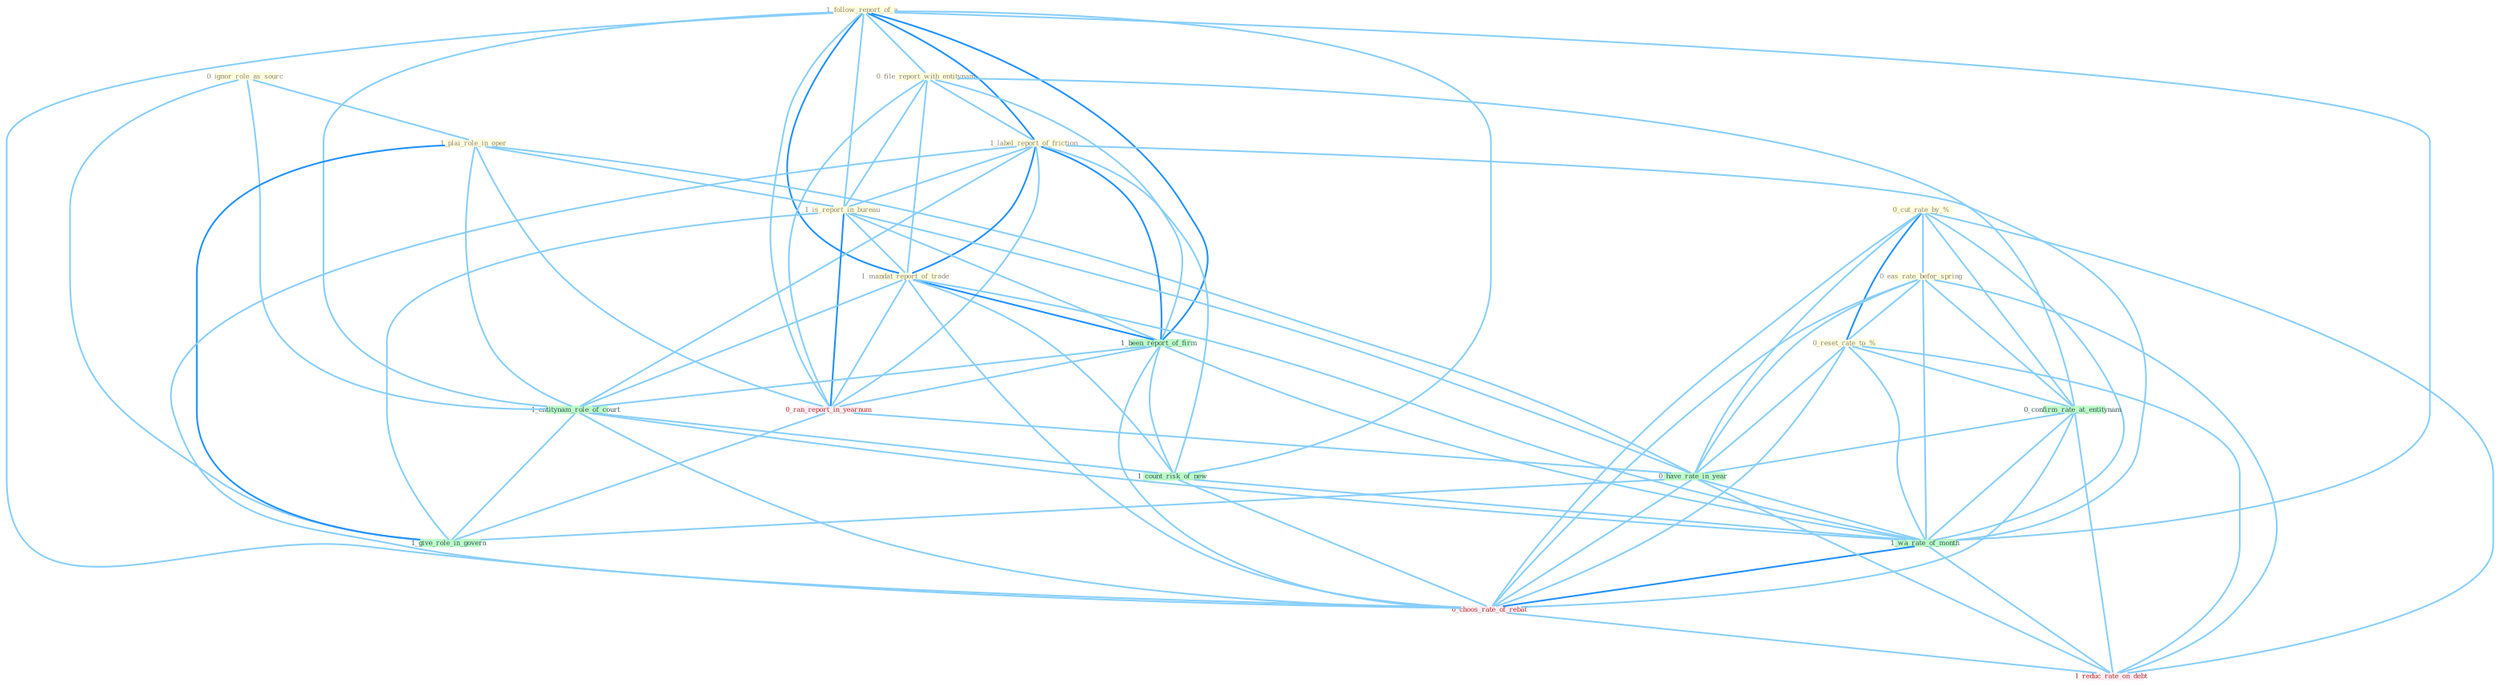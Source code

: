 Graph G{ 
    node
    [shape=polygon,style=filled,width=.5,height=.06,color="#BDFCC9",fixedsize=true,fontsize=4,
    fontcolor="#2f4f4f"];
    {node
    [color="#ffffe0", fontcolor="#8b7d6b"] "1_follow_report_of_a " "0_ignor_role_as_sourc " "0_cut_rate_by_% " "1_plai_role_in_oper " "0_file_report_with_entitynam " "1_label_report_of_friction " "1_is_report_in_bureau " "0_eas_rate_befor_spring " "0_reset_rate_to_% " "1_mandat_report_of_trade "}
{node [color="#fff0f5", fontcolor="#b22222"] "0_ran_report_in_yearnum " "0_choos_rate_of_rebat " "1_reduc_rate_on_debt "}
edge [color="#B0E2FF"];

	"1_follow_report_of_a " -- "0_file_report_with_entitynam " [w="1", color="#87cefa" ];
	"1_follow_report_of_a " -- "1_label_report_of_friction " [w="2", color="#1e90ff" , len=0.8];
	"1_follow_report_of_a " -- "1_is_report_in_bureau " [w="1", color="#87cefa" ];
	"1_follow_report_of_a " -- "1_mandat_report_of_trade " [w="2", color="#1e90ff" , len=0.8];
	"1_follow_report_of_a " -- "1_been_report_of_firm " [w="2", color="#1e90ff" , len=0.8];
	"1_follow_report_of_a " -- "1_entitynam_role_of_court " [w="1", color="#87cefa" ];
	"1_follow_report_of_a " -- "0_ran_report_in_yearnum " [w="1", color="#87cefa" ];
	"1_follow_report_of_a " -- "1_count_risk_of_new " [w="1", color="#87cefa" ];
	"1_follow_report_of_a " -- "1_wa_rate_of_month " [w="1", color="#87cefa" ];
	"1_follow_report_of_a " -- "0_choos_rate_of_rebat " [w="1", color="#87cefa" ];
	"0_ignor_role_as_sourc " -- "1_plai_role_in_oper " [w="1", color="#87cefa" ];
	"0_ignor_role_as_sourc " -- "1_entitynam_role_of_court " [w="1", color="#87cefa" ];
	"0_ignor_role_as_sourc " -- "1_give_role_in_govern " [w="1", color="#87cefa" ];
	"0_cut_rate_by_% " -- "0_eas_rate_befor_spring " [w="1", color="#87cefa" ];
	"0_cut_rate_by_% " -- "0_reset_rate_to_% " [w="2", color="#1e90ff" , len=0.8];
	"0_cut_rate_by_% " -- "0_confirm_rate_at_entitynam " [w="1", color="#87cefa" ];
	"0_cut_rate_by_% " -- "0_have_rate_in_year " [w="1", color="#87cefa" ];
	"0_cut_rate_by_% " -- "1_wa_rate_of_month " [w="1", color="#87cefa" ];
	"0_cut_rate_by_% " -- "0_choos_rate_of_rebat " [w="1", color="#87cefa" ];
	"0_cut_rate_by_% " -- "1_reduc_rate_on_debt " [w="1", color="#87cefa" ];
	"1_plai_role_in_oper " -- "1_is_report_in_bureau " [w="1", color="#87cefa" ];
	"1_plai_role_in_oper " -- "1_entitynam_role_of_court " [w="1", color="#87cefa" ];
	"1_plai_role_in_oper " -- "0_ran_report_in_yearnum " [w="1", color="#87cefa" ];
	"1_plai_role_in_oper " -- "0_have_rate_in_year " [w="1", color="#87cefa" ];
	"1_plai_role_in_oper " -- "1_give_role_in_govern " [w="2", color="#1e90ff" , len=0.8];
	"0_file_report_with_entitynam " -- "1_label_report_of_friction " [w="1", color="#87cefa" ];
	"0_file_report_with_entitynam " -- "1_is_report_in_bureau " [w="1", color="#87cefa" ];
	"0_file_report_with_entitynam " -- "1_mandat_report_of_trade " [w="1", color="#87cefa" ];
	"0_file_report_with_entitynam " -- "1_been_report_of_firm " [w="1", color="#87cefa" ];
	"0_file_report_with_entitynam " -- "0_ran_report_in_yearnum " [w="1", color="#87cefa" ];
	"0_file_report_with_entitynam " -- "0_confirm_rate_at_entitynam " [w="1", color="#87cefa" ];
	"1_label_report_of_friction " -- "1_is_report_in_bureau " [w="1", color="#87cefa" ];
	"1_label_report_of_friction " -- "1_mandat_report_of_trade " [w="2", color="#1e90ff" , len=0.8];
	"1_label_report_of_friction " -- "1_been_report_of_firm " [w="2", color="#1e90ff" , len=0.8];
	"1_label_report_of_friction " -- "1_entitynam_role_of_court " [w="1", color="#87cefa" ];
	"1_label_report_of_friction " -- "0_ran_report_in_yearnum " [w="1", color="#87cefa" ];
	"1_label_report_of_friction " -- "1_count_risk_of_new " [w="1", color="#87cefa" ];
	"1_label_report_of_friction " -- "1_wa_rate_of_month " [w="1", color="#87cefa" ];
	"1_label_report_of_friction " -- "0_choos_rate_of_rebat " [w="1", color="#87cefa" ];
	"1_is_report_in_bureau " -- "1_mandat_report_of_trade " [w="1", color="#87cefa" ];
	"1_is_report_in_bureau " -- "1_been_report_of_firm " [w="1", color="#87cefa" ];
	"1_is_report_in_bureau " -- "0_ran_report_in_yearnum " [w="2", color="#1e90ff" , len=0.8];
	"1_is_report_in_bureau " -- "0_have_rate_in_year " [w="1", color="#87cefa" ];
	"1_is_report_in_bureau " -- "1_give_role_in_govern " [w="1", color="#87cefa" ];
	"0_eas_rate_befor_spring " -- "0_reset_rate_to_% " [w="1", color="#87cefa" ];
	"0_eas_rate_befor_spring " -- "0_confirm_rate_at_entitynam " [w="1", color="#87cefa" ];
	"0_eas_rate_befor_spring " -- "0_have_rate_in_year " [w="1", color="#87cefa" ];
	"0_eas_rate_befor_spring " -- "1_wa_rate_of_month " [w="1", color="#87cefa" ];
	"0_eas_rate_befor_spring " -- "0_choos_rate_of_rebat " [w="1", color="#87cefa" ];
	"0_eas_rate_befor_spring " -- "1_reduc_rate_on_debt " [w="1", color="#87cefa" ];
	"0_reset_rate_to_% " -- "0_confirm_rate_at_entitynam " [w="1", color="#87cefa" ];
	"0_reset_rate_to_% " -- "0_have_rate_in_year " [w="1", color="#87cefa" ];
	"0_reset_rate_to_% " -- "1_wa_rate_of_month " [w="1", color="#87cefa" ];
	"0_reset_rate_to_% " -- "0_choos_rate_of_rebat " [w="1", color="#87cefa" ];
	"0_reset_rate_to_% " -- "1_reduc_rate_on_debt " [w="1", color="#87cefa" ];
	"1_mandat_report_of_trade " -- "1_been_report_of_firm " [w="2", color="#1e90ff" , len=0.8];
	"1_mandat_report_of_trade " -- "1_entitynam_role_of_court " [w="1", color="#87cefa" ];
	"1_mandat_report_of_trade " -- "0_ran_report_in_yearnum " [w="1", color="#87cefa" ];
	"1_mandat_report_of_trade " -- "1_count_risk_of_new " [w="1", color="#87cefa" ];
	"1_mandat_report_of_trade " -- "1_wa_rate_of_month " [w="1", color="#87cefa" ];
	"1_mandat_report_of_trade " -- "0_choos_rate_of_rebat " [w="1", color="#87cefa" ];
	"1_been_report_of_firm " -- "1_entitynam_role_of_court " [w="1", color="#87cefa" ];
	"1_been_report_of_firm " -- "0_ran_report_in_yearnum " [w="1", color="#87cefa" ];
	"1_been_report_of_firm " -- "1_count_risk_of_new " [w="1", color="#87cefa" ];
	"1_been_report_of_firm " -- "1_wa_rate_of_month " [w="1", color="#87cefa" ];
	"1_been_report_of_firm " -- "0_choos_rate_of_rebat " [w="1", color="#87cefa" ];
	"1_entitynam_role_of_court " -- "1_count_risk_of_new " [w="1", color="#87cefa" ];
	"1_entitynam_role_of_court " -- "1_wa_rate_of_month " [w="1", color="#87cefa" ];
	"1_entitynam_role_of_court " -- "0_choos_rate_of_rebat " [w="1", color="#87cefa" ];
	"1_entitynam_role_of_court " -- "1_give_role_in_govern " [w="1", color="#87cefa" ];
	"0_ran_report_in_yearnum " -- "0_have_rate_in_year " [w="1", color="#87cefa" ];
	"0_ran_report_in_yearnum " -- "1_give_role_in_govern " [w="1", color="#87cefa" ];
	"1_count_risk_of_new " -- "1_wa_rate_of_month " [w="1", color="#87cefa" ];
	"1_count_risk_of_new " -- "0_choos_rate_of_rebat " [w="1", color="#87cefa" ];
	"0_confirm_rate_at_entitynam " -- "0_have_rate_in_year " [w="1", color="#87cefa" ];
	"0_confirm_rate_at_entitynam " -- "1_wa_rate_of_month " [w="1", color="#87cefa" ];
	"0_confirm_rate_at_entitynam " -- "0_choos_rate_of_rebat " [w="1", color="#87cefa" ];
	"0_confirm_rate_at_entitynam " -- "1_reduc_rate_on_debt " [w="1", color="#87cefa" ];
	"0_have_rate_in_year " -- "1_wa_rate_of_month " [w="1", color="#87cefa" ];
	"0_have_rate_in_year " -- "0_choos_rate_of_rebat " [w="1", color="#87cefa" ];
	"0_have_rate_in_year " -- "1_reduc_rate_on_debt " [w="1", color="#87cefa" ];
	"0_have_rate_in_year " -- "1_give_role_in_govern " [w="1", color="#87cefa" ];
	"1_wa_rate_of_month " -- "0_choos_rate_of_rebat " [w="2", color="#1e90ff" , len=0.8];
	"1_wa_rate_of_month " -- "1_reduc_rate_on_debt " [w="1", color="#87cefa" ];
	"0_choos_rate_of_rebat " -- "1_reduc_rate_on_debt " [w="1", color="#87cefa" ];
}